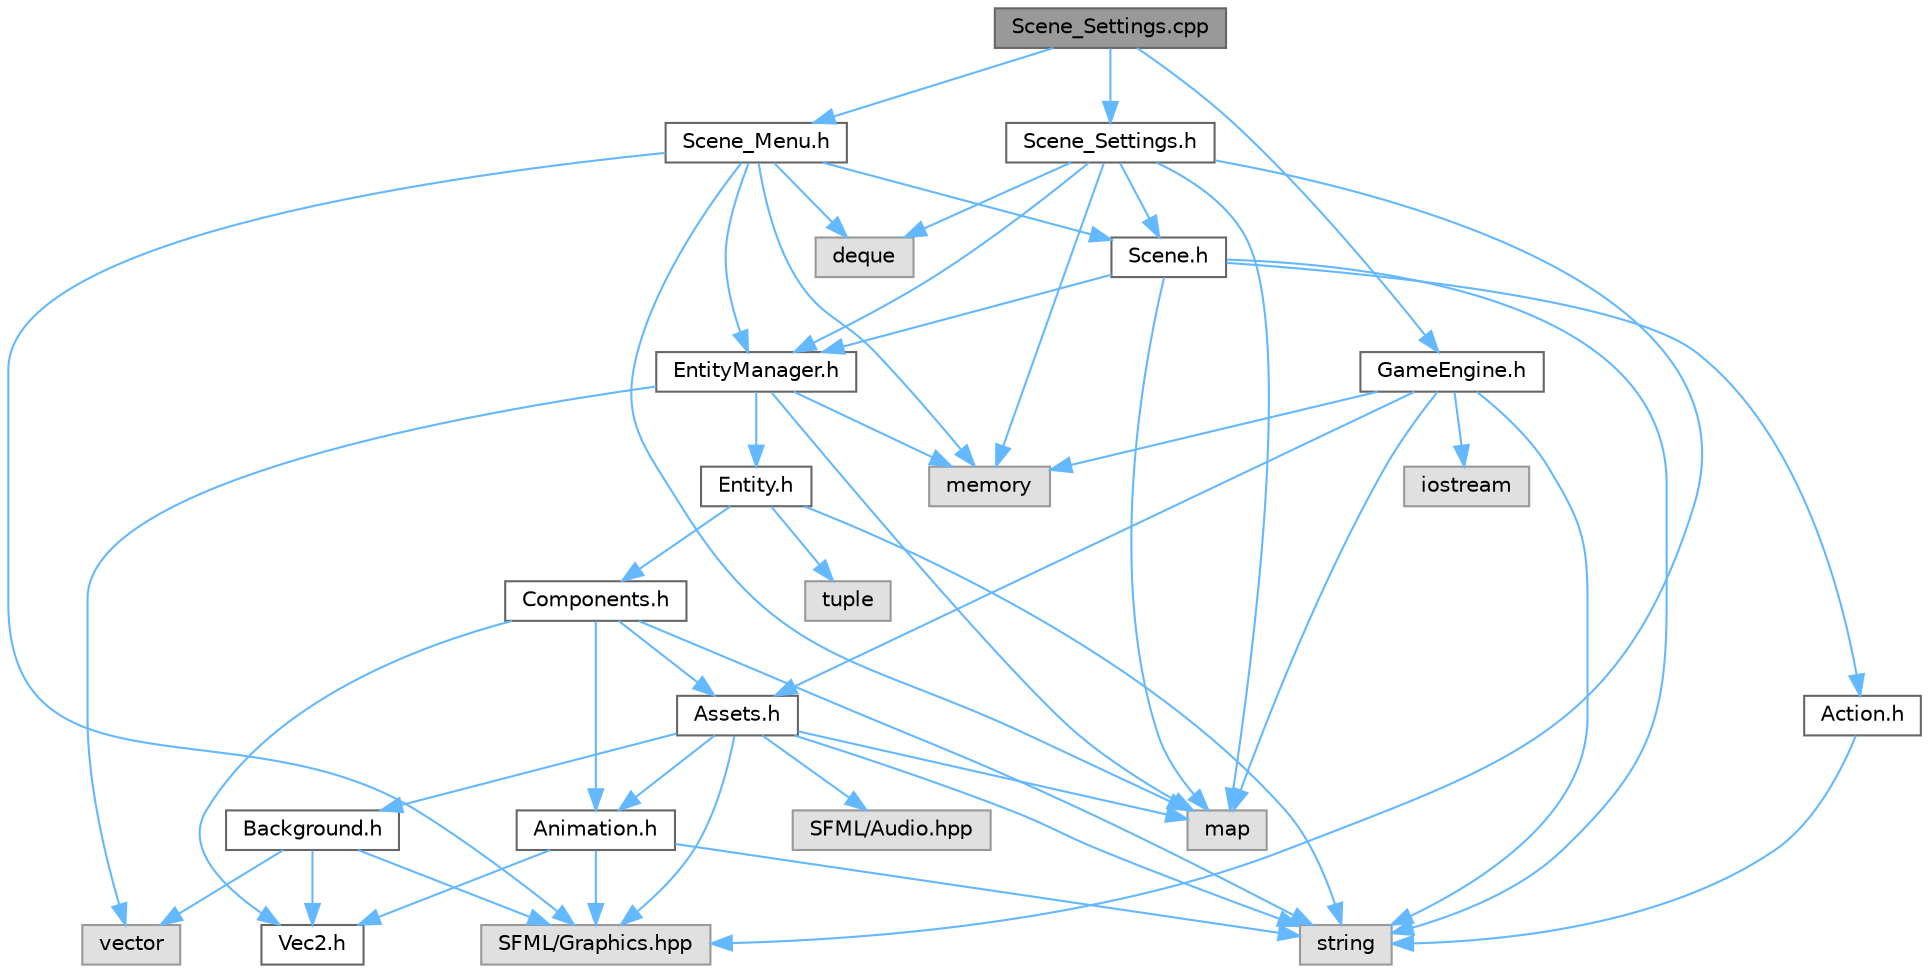 digraph "Scene_Settings.cpp"
{
 // LATEX_PDF_SIZE
  bgcolor="transparent";
  edge [fontname=Helvetica,fontsize=10,labelfontname=Helvetica,labelfontsize=10];
  node [fontname=Helvetica,fontsize=10,shape=box,height=0.2,width=0.4];
  Node1 [id="Node000001",label="Scene_Settings.cpp",height=0.2,width=0.4,color="gray40", fillcolor="grey60", style="filled", fontcolor="black",tooltip=" "];
  Node1 -> Node2 [id="edge1_Node000001_Node000002",color="steelblue1",style="solid",tooltip=" "];
  Node2 [id="Node000002",label="Scene_Settings.h",height=0.2,width=0.4,color="grey40", fillcolor="white", style="filled",URL="$_scene___settings_8h.html",tooltip=" "];
  Node2 -> Node3 [id="edge2_Node000002_Node000003",color="steelblue1",style="solid",tooltip=" "];
  Node3 [id="Node000003",label="Scene.h",height=0.2,width=0.4,color="grey40", fillcolor="white", style="filled",URL="$_scene_8h.html",tooltip=" "];
  Node3 -> Node4 [id="edge3_Node000003_Node000004",color="steelblue1",style="solid",tooltip=" "];
  Node4 [id="Node000004",label="map",height=0.2,width=0.4,color="grey60", fillcolor="#E0E0E0", style="filled",tooltip=" "];
  Node3 -> Node5 [id="edge4_Node000003_Node000005",color="steelblue1",style="solid",tooltip=" "];
  Node5 [id="Node000005",label="string",height=0.2,width=0.4,color="grey60", fillcolor="#E0E0E0", style="filled",tooltip=" "];
  Node3 -> Node6 [id="edge5_Node000003_Node000006",color="steelblue1",style="solid",tooltip=" "];
  Node6 [id="Node000006",label="Action.h",height=0.2,width=0.4,color="grey40", fillcolor="white", style="filled",URL="$_action_8h.html",tooltip=" "];
  Node6 -> Node5 [id="edge6_Node000006_Node000005",color="steelblue1",style="solid",tooltip=" "];
  Node3 -> Node7 [id="edge7_Node000003_Node000007",color="steelblue1",style="solid",tooltip=" "];
  Node7 [id="Node000007",label="EntityManager.h",height=0.2,width=0.4,color="grey40", fillcolor="white", style="filled",URL="$_entity_manager_8h.html",tooltip=" "];
  Node7 -> Node8 [id="edge8_Node000007_Node000008",color="steelblue1",style="solid",tooltip=" "];
  Node8 [id="Node000008",label="vector",height=0.2,width=0.4,color="grey60", fillcolor="#E0E0E0", style="filled",tooltip=" "];
  Node7 -> Node9 [id="edge9_Node000007_Node000009",color="steelblue1",style="solid",tooltip=" "];
  Node9 [id="Node000009",label="memory",height=0.2,width=0.4,color="grey60", fillcolor="#E0E0E0", style="filled",tooltip=" "];
  Node7 -> Node4 [id="edge10_Node000007_Node000004",color="steelblue1",style="solid",tooltip=" "];
  Node7 -> Node10 [id="edge11_Node000007_Node000010",color="steelblue1",style="solid",tooltip=" "];
  Node10 [id="Node000010",label="Entity.h",height=0.2,width=0.4,color="grey40", fillcolor="white", style="filled",URL="$_entity_8h.html",tooltip=" "];
  Node10 -> Node11 [id="edge12_Node000010_Node000011",color="steelblue1",style="solid",tooltip=" "];
  Node11 [id="Node000011",label="Components.h",height=0.2,width=0.4,color="grey40", fillcolor="white", style="filled",URL="$_components_8h.html",tooltip=" "];
  Node11 -> Node12 [id="edge13_Node000011_Node000012",color="steelblue1",style="solid",tooltip=" "];
  Node12 [id="Node000012",label="Animation.h",height=0.2,width=0.4,color="grey40", fillcolor="white", style="filled",URL="$_animation_8h.html",tooltip=" "];
  Node12 -> Node13 [id="edge14_Node000012_Node000013",color="steelblue1",style="solid",tooltip=" "];
  Node13 [id="Node000013",label="SFML/Graphics.hpp",height=0.2,width=0.4,color="grey60", fillcolor="#E0E0E0", style="filled",tooltip=" "];
  Node12 -> Node14 [id="edge15_Node000012_Node000014",color="steelblue1",style="solid",tooltip=" "];
  Node14 [id="Node000014",label="Vec2.h",height=0.2,width=0.4,color="grey40", fillcolor="white", style="filled",URL="$_vec2_8h.html",tooltip=" "];
  Node12 -> Node5 [id="edge16_Node000012_Node000005",color="steelblue1",style="solid",tooltip=" "];
  Node11 -> Node15 [id="edge17_Node000011_Node000015",color="steelblue1",style="solid",tooltip=" "];
  Node15 [id="Node000015",label="Assets.h",height=0.2,width=0.4,color="grey40", fillcolor="white", style="filled",URL="$_assets_8h.html",tooltip=" "];
  Node15 -> Node4 [id="edge18_Node000015_Node000004",color="steelblue1",style="solid",tooltip=" "];
  Node15 -> Node5 [id="edge19_Node000015_Node000005",color="steelblue1",style="solid",tooltip=" "];
  Node15 -> Node13 [id="edge20_Node000015_Node000013",color="steelblue1",style="solid",tooltip=" "];
  Node15 -> Node16 [id="edge21_Node000015_Node000016",color="steelblue1",style="solid",tooltip=" "];
  Node16 [id="Node000016",label="SFML/Audio.hpp",height=0.2,width=0.4,color="grey60", fillcolor="#E0E0E0", style="filled",tooltip=" "];
  Node15 -> Node12 [id="edge22_Node000015_Node000012",color="steelblue1",style="solid",tooltip=" "];
  Node15 -> Node17 [id="edge23_Node000015_Node000017",color="steelblue1",style="solid",tooltip=" "];
  Node17 [id="Node000017",label="Background.h",height=0.2,width=0.4,color="grey40", fillcolor="white", style="filled",URL="$_background_8h.html",tooltip=" "];
  Node17 -> Node13 [id="edge24_Node000017_Node000013",color="steelblue1",style="solid",tooltip=" "];
  Node17 -> Node14 [id="edge25_Node000017_Node000014",color="steelblue1",style="solid",tooltip=" "];
  Node17 -> Node8 [id="edge26_Node000017_Node000008",color="steelblue1",style="solid",tooltip=" "];
  Node11 -> Node14 [id="edge27_Node000011_Node000014",color="steelblue1",style="solid",tooltip=" "];
  Node11 -> Node5 [id="edge28_Node000011_Node000005",color="steelblue1",style="solid",tooltip=" "];
  Node10 -> Node5 [id="edge29_Node000010_Node000005",color="steelblue1",style="solid",tooltip=" "];
  Node10 -> Node18 [id="edge30_Node000010_Node000018",color="steelblue1",style="solid",tooltip=" "];
  Node18 [id="Node000018",label="tuple",height=0.2,width=0.4,color="grey60", fillcolor="#E0E0E0", style="filled",tooltip=" "];
  Node2 -> Node4 [id="edge31_Node000002_Node000004",color="steelblue1",style="solid",tooltip=" "];
  Node2 -> Node9 [id="edge32_Node000002_Node000009",color="steelblue1",style="solid",tooltip=" "];
  Node2 -> Node19 [id="edge33_Node000002_Node000019",color="steelblue1",style="solid",tooltip=" "];
  Node19 [id="Node000019",label="deque",height=0.2,width=0.4,color="grey60", fillcolor="#E0E0E0", style="filled",tooltip=" "];
  Node2 -> Node13 [id="edge34_Node000002_Node000013",color="steelblue1",style="solid",tooltip=" "];
  Node2 -> Node7 [id="edge35_Node000002_Node000007",color="steelblue1",style="solid",tooltip=" "];
  Node1 -> Node20 [id="edge36_Node000001_Node000020",color="steelblue1",style="solid",tooltip=" "];
  Node20 [id="Node000020",label="Scene_Menu.h",height=0.2,width=0.4,color="grey40", fillcolor="white", style="filled",URL="$_scene___menu_8h.html",tooltip=" "];
  Node20 -> Node3 [id="edge37_Node000020_Node000003",color="steelblue1",style="solid",tooltip=" "];
  Node20 -> Node4 [id="edge38_Node000020_Node000004",color="steelblue1",style="solid",tooltip=" "];
  Node20 -> Node9 [id="edge39_Node000020_Node000009",color="steelblue1",style="solid",tooltip=" "];
  Node20 -> Node19 [id="edge40_Node000020_Node000019",color="steelblue1",style="solid",tooltip=" "];
  Node20 -> Node13 [id="edge41_Node000020_Node000013",color="steelblue1",style="solid",tooltip=" "];
  Node20 -> Node7 [id="edge42_Node000020_Node000007",color="steelblue1",style="solid",tooltip=" "];
  Node1 -> Node21 [id="edge43_Node000001_Node000021",color="steelblue1",style="solid",tooltip=" "];
  Node21 [id="Node000021",label="GameEngine.h",height=0.2,width=0.4,color="grey40", fillcolor="white", style="filled",URL="$_game_engine_8h.html",tooltip=" "];
  Node21 -> Node15 [id="edge44_Node000021_Node000015",color="steelblue1",style="solid",tooltip=" "];
  Node21 -> Node9 [id="edge45_Node000021_Node000009",color="steelblue1",style="solid",tooltip=" "];
  Node21 -> Node4 [id="edge46_Node000021_Node000004",color="steelblue1",style="solid",tooltip=" "];
  Node21 -> Node5 [id="edge47_Node000021_Node000005",color="steelblue1",style="solid",tooltip=" "];
  Node21 -> Node22 [id="edge48_Node000021_Node000022",color="steelblue1",style="solid",tooltip=" "];
  Node22 [id="Node000022",label="iostream",height=0.2,width=0.4,color="grey60", fillcolor="#E0E0E0", style="filled",tooltip=" "];
}
